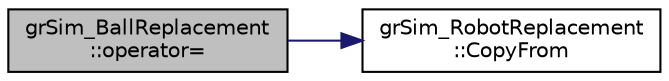 digraph "grSim_BallReplacement::operator="
{
 // INTERACTIVE_SVG=YES
  edge [fontname="Helvetica",fontsize="10",labelfontname="Helvetica",labelfontsize="10"];
  node [fontname="Helvetica",fontsize="10",shape=record];
  rankdir="LR";
  Node1 [label="grSim_BallReplacement\l::operator=",height=0.2,width=0.4,color="black", fillcolor="grey75", style="filled", fontcolor="black"];
  Node1 -> Node2 [color="midnightblue",fontsize="10",style="solid",fontname="Helvetica"];
  Node2 [label="grSim_RobotReplacement\l::CopyFrom",height=0.2,width=0.4,color="black", fillcolor="white", style="filled",URL="$d5/da8/classgr_sim___robot_replacement.html#a4edf77ceeac6398b99774d8f4bc3eb77"];
}
